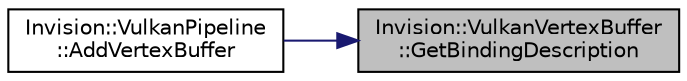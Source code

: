 digraph "Invision::VulkanVertexBuffer::GetBindingDescription"
{
 // LATEX_PDF_SIZE
  edge [fontname="Helvetica",fontsize="10",labelfontname="Helvetica",labelfontsize="10"];
  node [fontname="Helvetica",fontsize="10",shape=record];
  rankdir="RL";
  Node1 [label="Invision::VulkanVertexBuffer\l::GetBindingDescription",height=0.2,width=0.4,color="black", fillcolor="grey75", style="filled", fontcolor="black",tooltip=" "];
  Node1 -> Node2 [dir="back",color="midnightblue",fontsize="10",style="solid",fontname="Helvetica"];
  Node2 [label="Invision::VulkanPipeline\l::AddVertexBuffer",height=0.2,width=0.4,color="black", fillcolor="white", style="filled",URL="$class_invision_1_1_vulkan_pipeline.html#a026e31b7625b6e9939da0871bb898710",tooltip=" "];
}
